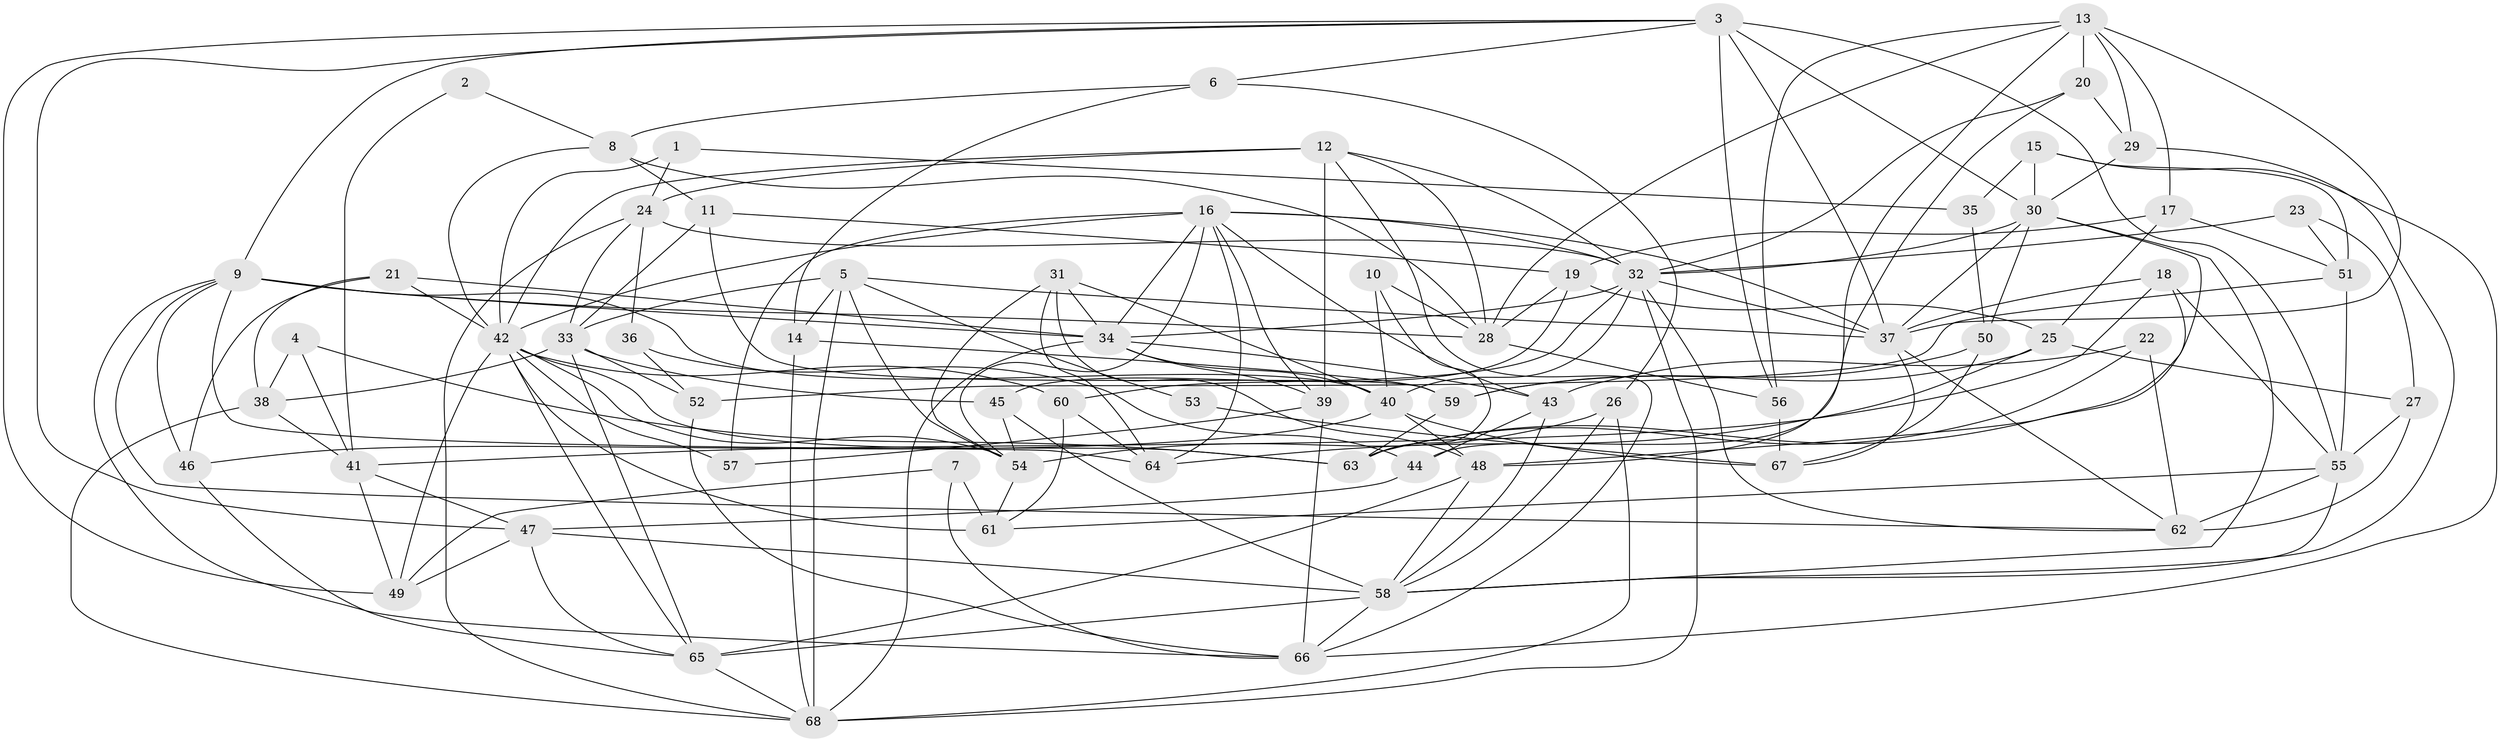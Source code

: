 // original degree distribution, {3: 0.23529411764705882, 4: 0.2647058823529412, 5: 0.19852941176470587, 6: 0.125, 2: 0.15441176470588236, 9: 0.007352941176470588, 8: 0.014705882352941176}
// Generated by graph-tools (version 1.1) at 2025/02/03/09/25 03:02:15]
// undirected, 68 vertices, 183 edges
graph export_dot {
graph [start="1"]
  node [color=gray90,style=filled];
  1;
  2;
  3;
  4;
  5;
  6;
  7;
  8;
  9;
  10;
  11;
  12;
  13;
  14;
  15;
  16;
  17;
  18;
  19;
  20;
  21;
  22;
  23;
  24;
  25;
  26;
  27;
  28;
  29;
  30;
  31;
  32;
  33;
  34;
  35;
  36;
  37;
  38;
  39;
  40;
  41;
  42;
  43;
  44;
  45;
  46;
  47;
  48;
  49;
  50;
  51;
  52;
  53;
  54;
  55;
  56;
  57;
  58;
  59;
  60;
  61;
  62;
  63;
  64;
  65;
  66;
  67;
  68;
  1 -- 24 [weight=1.0];
  1 -- 35 [weight=1.0];
  1 -- 42 [weight=1.0];
  2 -- 8 [weight=1.0];
  2 -- 41 [weight=1.0];
  3 -- 6 [weight=1.0];
  3 -- 9 [weight=1.0];
  3 -- 30 [weight=1.0];
  3 -- 37 [weight=1.0];
  3 -- 47 [weight=1.0];
  3 -- 49 [weight=1.0];
  3 -- 55 [weight=2.0];
  3 -- 56 [weight=1.0];
  4 -- 38 [weight=1.0];
  4 -- 41 [weight=1.0];
  4 -- 63 [weight=1.0];
  5 -- 14 [weight=2.0];
  5 -- 33 [weight=1.0];
  5 -- 37 [weight=1.0];
  5 -- 53 [weight=1.0];
  5 -- 54 [weight=1.0];
  5 -- 68 [weight=1.0];
  6 -- 8 [weight=1.0];
  6 -- 14 [weight=1.0];
  6 -- 26 [weight=1.0];
  7 -- 49 [weight=1.0];
  7 -- 61 [weight=2.0];
  7 -- 66 [weight=1.0];
  8 -- 11 [weight=1.0];
  8 -- 28 [weight=1.0];
  8 -- 42 [weight=1.0];
  9 -- 28 [weight=1.0];
  9 -- 34 [weight=1.0];
  9 -- 40 [weight=1.0];
  9 -- 46 [weight=1.0];
  9 -- 62 [weight=1.0];
  9 -- 64 [weight=1.0];
  9 -- 66 [weight=1.0];
  10 -- 28 [weight=1.0];
  10 -- 40 [weight=1.0];
  10 -- 63 [weight=1.0];
  11 -- 19 [weight=1.0];
  11 -- 33 [weight=1.0];
  11 -- 59 [weight=1.0];
  12 -- 24 [weight=1.0];
  12 -- 28 [weight=1.0];
  12 -- 32 [weight=1.0];
  12 -- 39 [weight=2.0];
  12 -- 42 [weight=1.0];
  12 -- 66 [weight=1.0];
  13 -- 17 [weight=1.0];
  13 -- 20 [weight=1.0];
  13 -- 28 [weight=1.0];
  13 -- 29 [weight=1.0];
  13 -- 37 [weight=1.0];
  13 -- 48 [weight=1.0];
  13 -- 56 [weight=1.0];
  14 -- 59 [weight=1.0];
  14 -- 68 [weight=1.0];
  15 -- 30 [weight=2.0];
  15 -- 35 [weight=1.0];
  15 -- 51 [weight=2.0];
  15 -- 66 [weight=1.0];
  16 -- 32 [weight=1.0];
  16 -- 34 [weight=2.0];
  16 -- 37 [weight=1.0];
  16 -- 39 [weight=1.0];
  16 -- 42 [weight=1.0];
  16 -- 43 [weight=1.0];
  16 -- 54 [weight=1.0];
  16 -- 57 [weight=1.0];
  16 -- 64 [weight=1.0];
  17 -- 19 [weight=1.0];
  17 -- 25 [weight=1.0];
  17 -- 51 [weight=1.0];
  18 -- 37 [weight=1.0];
  18 -- 41 [weight=1.0];
  18 -- 55 [weight=1.0];
  18 -- 63 [weight=1.0];
  19 -- 25 [weight=1.0];
  19 -- 28 [weight=1.0];
  19 -- 45 [weight=1.0];
  20 -- 29 [weight=1.0];
  20 -- 32 [weight=2.0];
  20 -- 44 [weight=1.0];
  21 -- 34 [weight=1.0];
  21 -- 38 [weight=1.0];
  21 -- 42 [weight=1.0];
  21 -- 46 [weight=1.0];
  22 -- 43 [weight=1.0];
  22 -- 62 [weight=1.0];
  22 -- 63 [weight=1.0];
  23 -- 27 [weight=1.0];
  23 -- 32 [weight=1.0];
  23 -- 51 [weight=1.0];
  24 -- 32 [weight=1.0];
  24 -- 33 [weight=1.0];
  24 -- 36 [weight=1.0];
  24 -- 68 [weight=1.0];
  25 -- 27 [weight=1.0];
  25 -- 59 [weight=1.0];
  25 -- 64 [weight=1.0];
  26 -- 54 [weight=1.0];
  26 -- 58 [weight=1.0];
  26 -- 68 [weight=1.0];
  27 -- 55 [weight=2.0];
  27 -- 62 [weight=1.0];
  28 -- 56 [weight=2.0];
  29 -- 30 [weight=1.0];
  29 -- 58 [weight=1.0];
  30 -- 32 [weight=1.0];
  30 -- 37 [weight=1.0];
  30 -- 48 [weight=1.0];
  30 -- 50 [weight=1.0];
  30 -- 58 [weight=1.0];
  31 -- 34 [weight=1.0];
  31 -- 40 [weight=1.0];
  31 -- 48 [weight=1.0];
  31 -- 54 [weight=1.0];
  31 -- 64 [weight=1.0];
  32 -- 34 [weight=1.0];
  32 -- 37 [weight=1.0];
  32 -- 40 [weight=1.0];
  32 -- 60 [weight=1.0];
  32 -- 62 [weight=1.0];
  32 -- 68 [weight=2.0];
  33 -- 38 [weight=2.0];
  33 -- 45 [weight=1.0];
  33 -- 52 [weight=1.0];
  33 -- 65 [weight=1.0];
  34 -- 39 [weight=1.0];
  34 -- 40 [weight=1.0];
  34 -- 43 [weight=1.0];
  34 -- 68 [weight=2.0];
  35 -- 50 [weight=1.0];
  36 -- 44 [weight=1.0];
  36 -- 52 [weight=1.0];
  37 -- 62 [weight=1.0];
  37 -- 67 [weight=1.0];
  38 -- 41 [weight=1.0];
  38 -- 68 [weight=1.0];
  39 -- 57 [weight=1.0];
  39 -- 66 [weight=1.0];
  40 -- 46 [weight=1.0];
  40 -- 48 [weight=1.0];
  40 -- 67 [weight=2.0];
  41 -- 47 [weight=1.0];
  41 -- 49 [weight=1.0];
  42 -- 49 [weight=1.0];
  42 -- 54 [weight=1.0];
  42 -- 57 [weight=1.0];
  42 -- 60 [weight=1.0];
  42 -- 61 [weight=1.0];
  42 -- 63 [weight=1.0];
  42 -- 65 [weight=1.0];
  43 -- 44 [weight=1.0];
  43 -- 58 [weight=1.0];
  44 -- 47 [weight=1.0];
  45 -- 54 [weight=1.0];
  45 -- 58 [weight=1.0];
  46 -- 65 [weight=1.0];
  47 -- 49 [weight=1.0];
  47 -- 58 [weight=2.0];
  47 -- 65 [weight=1.0];
  48 -- 58 [weight=1.0];
  48 -- 65 [weight=1.0];
  50 -- 59 [weight=2.0];
  50 -- 67 [weight=1.0];
  51 -- 52 [weight=1.0];
  51 -- 55 [weight=1.0];
  52 -- 66 [weight=1.0];
  53 -- 67 [weight=1.0];
  54 -- 61 [weight=1.0];
  55 -- 58 [weight=1.0];
  55 -- 61 [weight=1.0];
  55 -- 62 [weight=1.0];
  56 -- 67 [weight=1.0];
  58 -- 65 [weight=2.0];
  58 -- 66 [weight=1.0];
  59 -- 63 [weight=1.0];
  60 -- 61 [weight=1.0];
  60 -- 64 [weight=1.0];
  65 -- 68 [weight=2.0];
}
